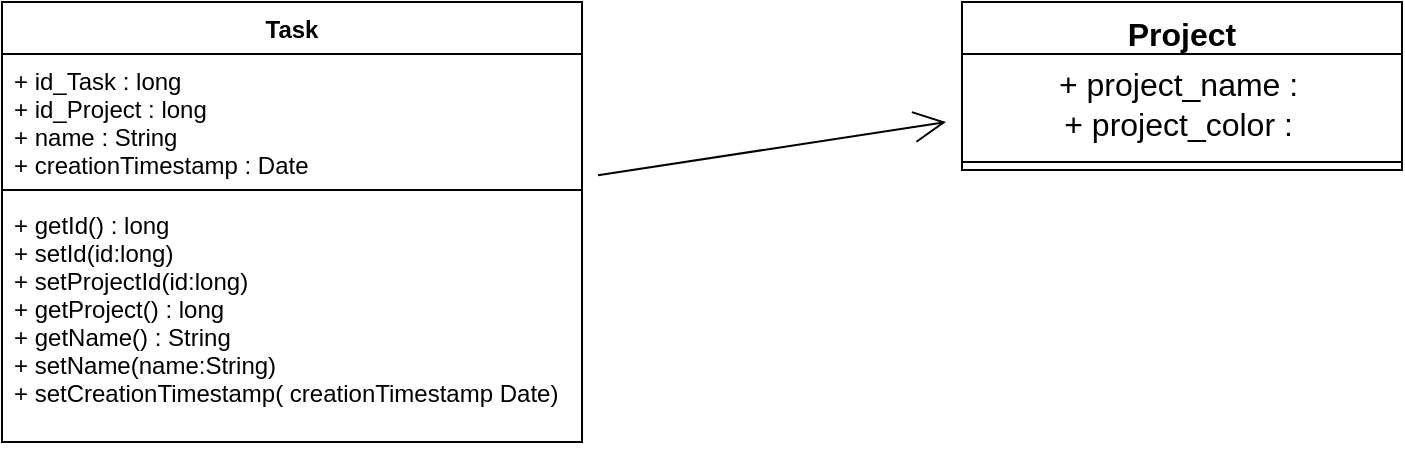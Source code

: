<mxfile version="20.5.3" type="github">
  <diagram id="yHTEPfWe6cZI21B-fk4s" name="Page-1">
    <mxGraphModel dx="1252" dy="573" grid="1" gridSize="10" guides="1" tooltips="1" connect="1" arrows="1" fold="1" page="1" pageScale="1" pageWidth="1654" pageHeight="1169" math="0" shadow="0">
      <root>
        <mxCell id="0" />
        <mxCell id="1" parent="0" />
        <mxCell id="S0cn3Gp2CfrWGDj15-_f-5" value="" style="edgeStyle=none;curved=1;rounded=0;orthogonalLoop=1;jettySize=auto;html=1;fontSize=12;endArrow=open;startSize=14;endSize=14;sourcePerimeterSpacing=8;targetPerimeterSpacing=8;" edge="1" parent="1" source="TyB8VzVW9zDiWYIF4AvZ-1" target="S0cn3Gp2CfrWGDj15-_f-1">
          <mxGeometry relative="1" as="geometry" />
        </mxCell>
        <mxCell id="TyB8VzVW9zDiWYIF4AvZ-1" value="Task" style="swimlane;fontStyle=1;align=center;verticalAlign=top;childLayout=stackLayout;horizontal=1;startSize=26;horizontalStack=0;resizeParent=1;resizeParentMax=0;resizeLast=0;collapsible=1;marginBottom=0;" parent="1" vertex="1">
          <mxGeometry x="580" y="130" width="290" height="220" as="geometry" />
        </mxCell>
        <mxCell id="TyB8VzVW9zDiWYIF4AvZ-2" value="+ id_Task : long&#xa;+ id_Project : long&#xa;+ name : String&#xa;+ creationTimestamp : Date" style="text;strokeColor=none;fillColor=none;align=left;verticalAlign=top;spacingLeft=4;spacingRight=4;overflow=hidden;rotatable=0;points=[[0,0.5],[1,0.5]];portConstraint=eastwest;" parent="TyB8VzVW9zDiWYIF4AvZ-1" vertex="1">
          <mxGeometry y="26" width="290" height="64" as="geometry" />
        </mxCell>
        <mxCell id="TyB8VzVW9zDiWYIF4AvZ-3" value="" style="line;strokeWidth=1;fillColor=none;align=left;verticalAlign=middle;spacingTop=-1;spacingLeft=3;spacingRight=3;rotatable=0;labelPosition=right;points=[];portConstraint=eastwest;strokeColor=inherit;" parent="TyB8VzVW9zDiWYIF4AvZ-1" vertex="1">
          <mxGeometry y="90" width="290" height="8" as="geometry" />
        </mxCell>
        <mxCell id="TyB8VzVW9zDiWYIF4AvZ-4" value="+ getId() : long&#xa;+ setId(id:long)&#xa;+ setProjectId(id:long)&#xa;+ getProject() : long&#xa;+ getName() : String&#xa;+ setName(name:String)&#xa;+ setCreationTimestamp( creationTimestamp Date)" style="text;strokeColor=none;fillColor=none;align=left;verticalAlign=top;spacingLeft=4;spacingRight=4;overflow=hidden;rotatable=0;points=[[0,0.5],[1,0.5]];portConstraint=eastwest;" parent="TyB8VzVW9zDiWYIF4AvZ-1" vertex="1">
          <mxGeometry y="98" width="290" height="122" as="geometry" />
        </mxCell>
        <mxCell id="S0cn3Gp2CfrWGDj15-_f-1" value="Project" style="swimlane;fontStyle=1;align=center;verticalAlign=top;childLayout=stackLayout;horizontal=1;startSize=26;horizontalStack=0;resizeParent=1;resizeParentMax=0;resizeLast=0;collapsible=1;marginBottom=0;fontSize=16;" vertex="1" parent="1">
          <mxGeometry x="1060" y="130" width="220" height="84" as="geometry" />
        </mxCell>
        <mxCell id="S0cn3Gp2CfrWGDj15-_f-6" value="+ project_name :&amp;nbsp;&lt;br&gt;+ project_color :&amp;nbsp;" style="text;html=1;align=center;verticalAlign=middle;resizable=0;points=[];autosize=1;strokeColor=none;fillColor=none;fontSize=16;" vertex="1" parent="S0cn3Gp2CfrWGDj15-_f-1">
          <mxGeometry y="26" width="220" height="50" as="geometry" />
        </mxCell>
        <mxCell id="S0cn3Gp2CfrWGDj15-_f-3" value="" style="line;strokeWidth=1;fillColor=none;align=left;verticalAlign=middle;spacingTop=-1;spacingLeft=3;spacingRight=3;rotatable=0;labelPosition=right;points=[];portConstraint=eastwest;strokeColor=inherit;fontSize=16;" vertex="1" parent="S0cn3Gp2CfrWGDj15-_f-1">
          <mxGeometry y="76" width="220" height="8" as="geometry" />
        </mxCell>
      </root>
    </mxGraphModel>
  </diagram>
</mxfile>
